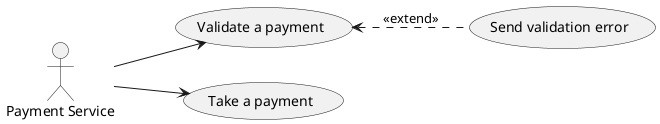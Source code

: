 @startuml
left to right direction

actor :Payment Service: as payment
(Validate a payment) as validatePayment
payment --> (Take a payment)
payment --> validatePayment
validatePayment <.. (Send validation error) : << extend >>
@enduml